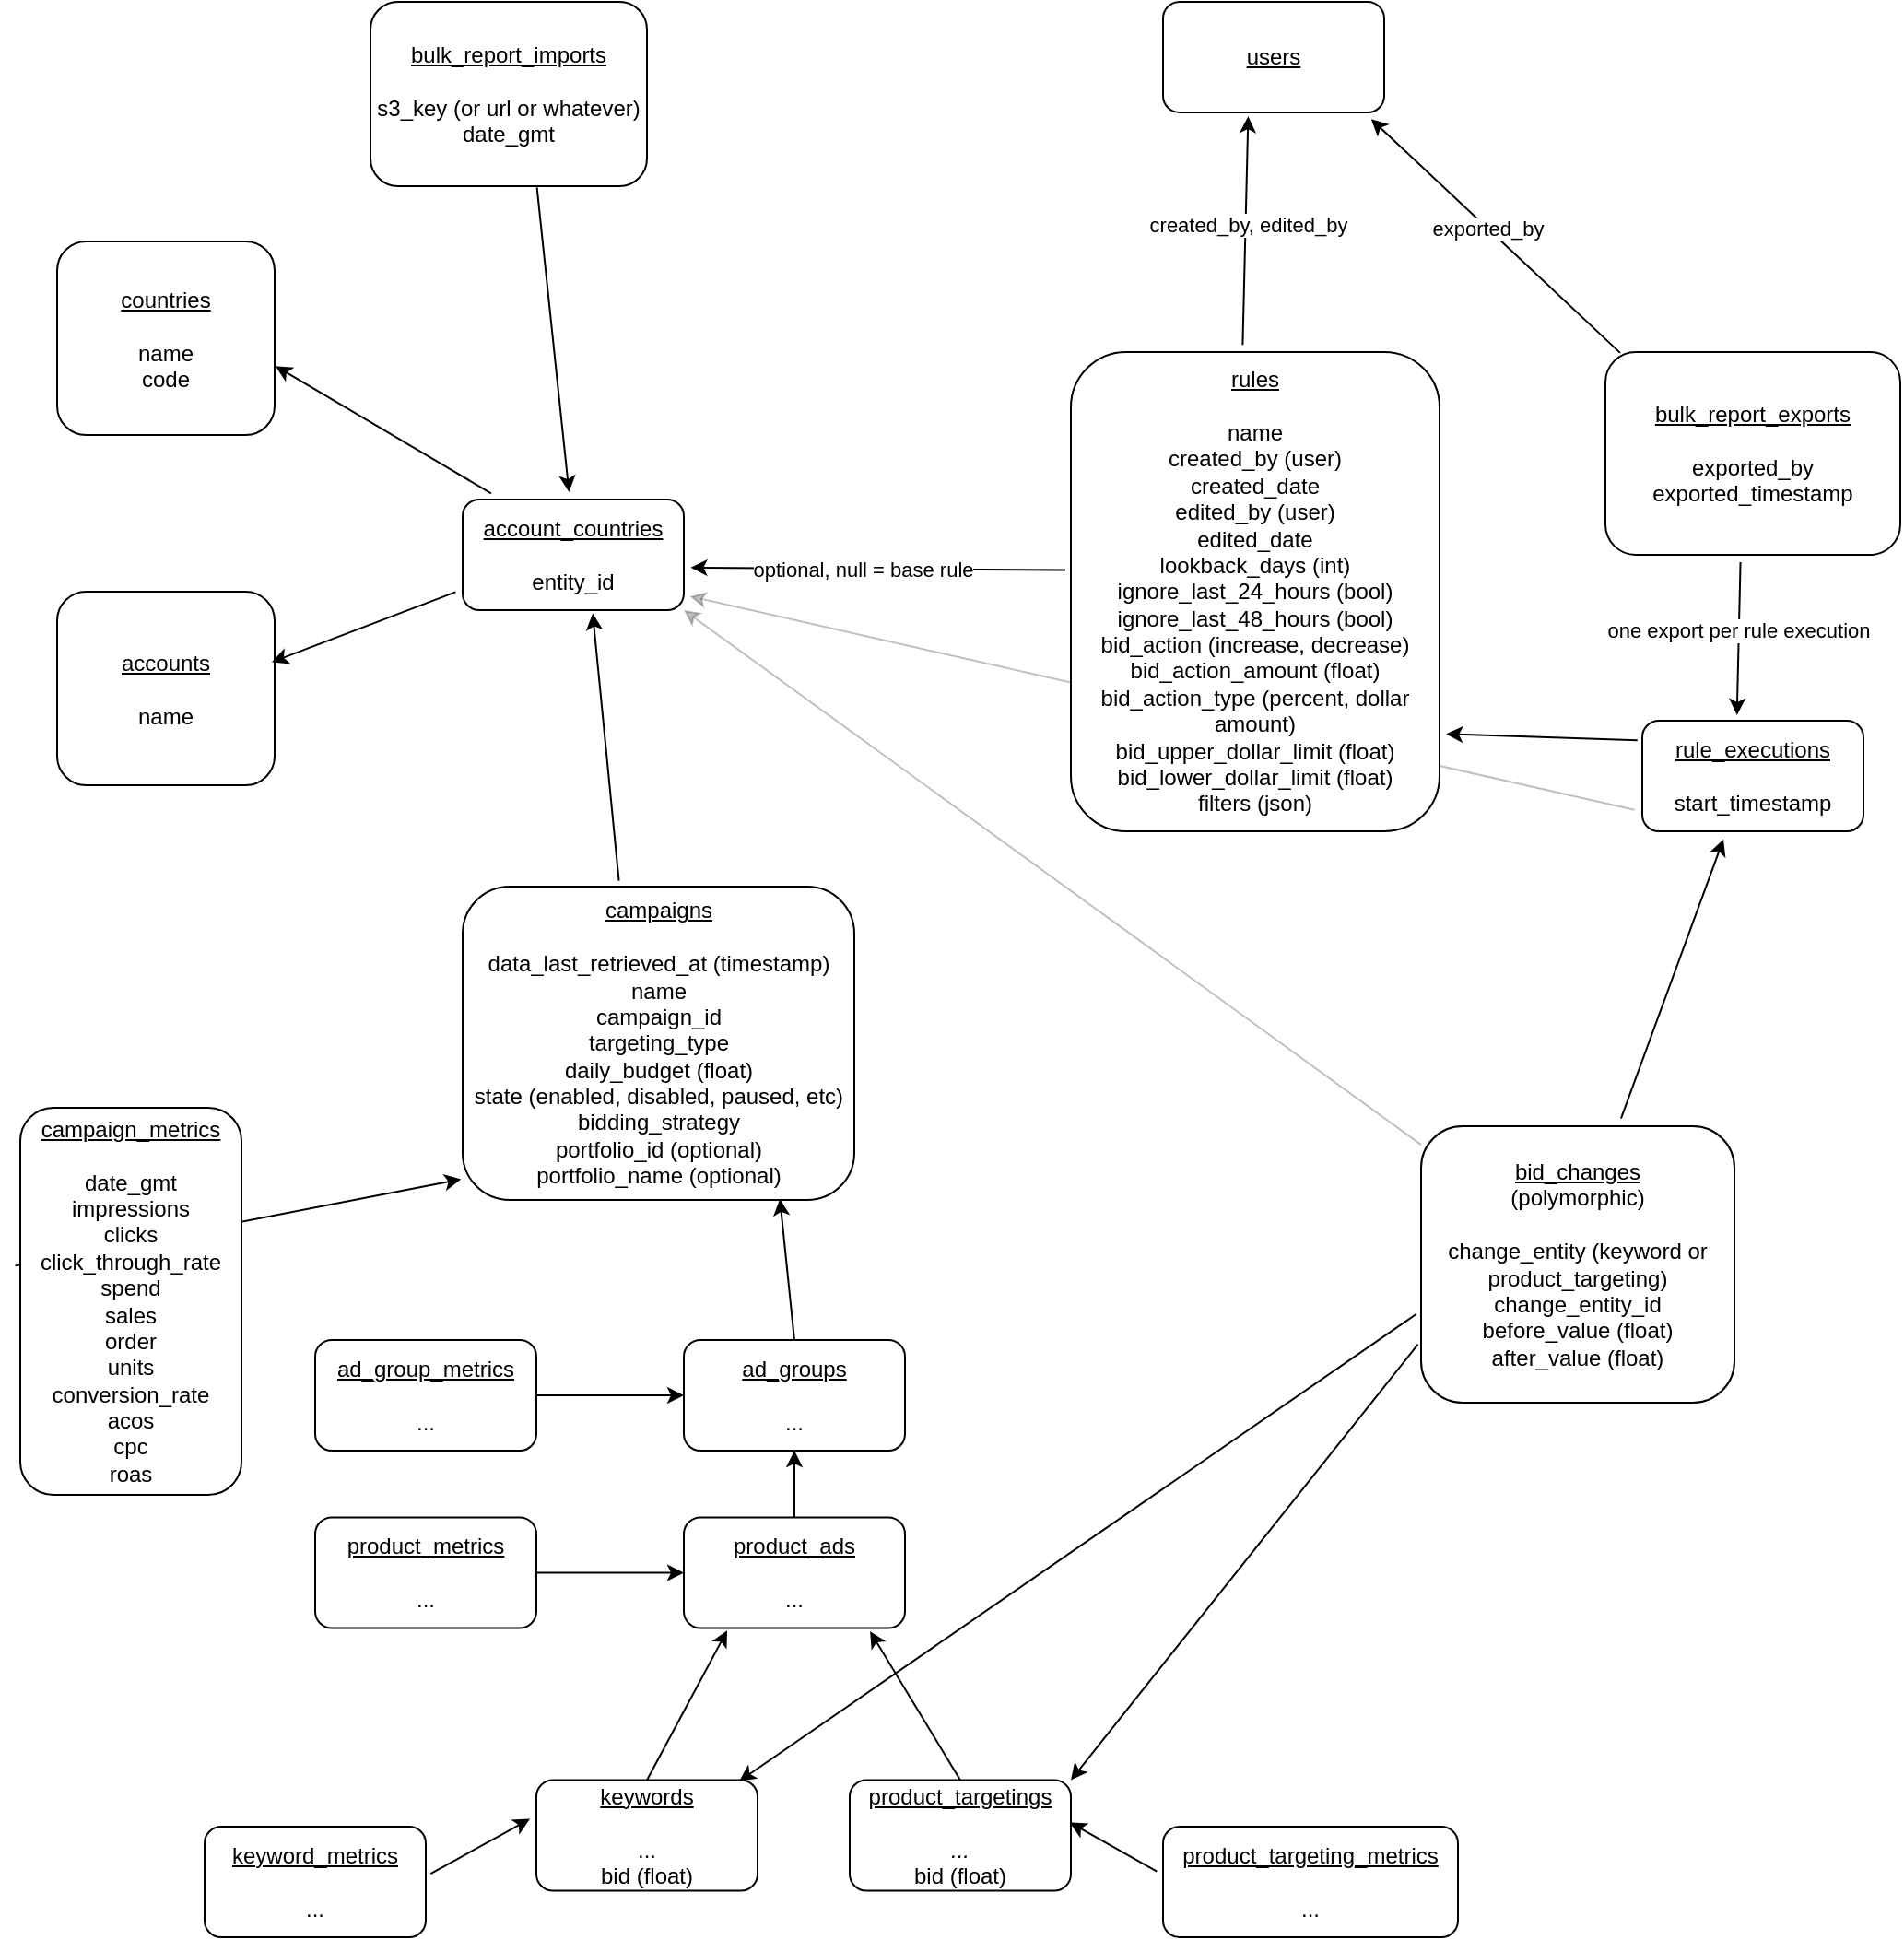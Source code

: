 <mxfile version="21.2.8" type="device">
  <diagram id="C5RBs43oDa-KdzZeNtuy" name="Page-1">
    <mxGraphModel dx="1536" dy="899" grid="1" gridSize="10" guides="1" tooltips="1" connect="1" arrows="1" fold="1" page="1" pageScale="1" pageWidth="1200" pageHeight="1600" math="0" shadow="0">
      <root>
        <mxCell id="WIyWlLk6GJQsqaUBKTNV-0" />
        <mxCell id="WIyWlLk6GJQsqaUBKTNV-1" parent="WIyWlLk6GJQsqaUBKTNV-0" />
        <mxCell id="BuHcL7CKRmRFUdWlAkRo-8" value="" style="endArrow=classic;html=1;rounded=0;exitX=-0.035;exitY=0.807;exitDx=0;exitDy=0;exitPerimeter=0;entryX=1.027;entryY=0.875;entryDx=0;entryDy=0;strokeWidth=1;entryPerimeter=0;opacity=25;" edge="1" parent="WIyWlLk6GJQsqaUBKTNV-1" source="BuHcL7CKRmRFUdWlAkRo-1" target="C941HvQNo79cvWIylwDC-0">
          <mxGeometry width="50" height="50" relative="1" as="geometry">
            <mxPoint x="910" y="895" as="sourcePoint" />
            <mxPoint x="510" y="605" as="targetPoint" />
          </mxGeometry>
        </mxCell>
        <mxCell id="C941HvQNo79cvWIylwDC-0" value="&lt;u&gt;account_countries&lt;br&gt;&lt;/u&gt;&lt;br&gt;entity_id" style="rounded=1;whiteSpace=wrap;html=1;" parent="WIyWlLk6GJQsqaUBKTNV-1" vertex="1">
          <mxGeometry x="300" y="590" width="120" height="60" as="geometry" />
        </mxCell>
        <mxCell id="C941HvQNo79cvWIylwDC-2" value="" style="endArrow=classic;html=1;rounded=0;entryX=1.031;entryY=0.615;entryDx=0;entryDy=0;entryPerimeter=0;exitX=-0.015;exitY=0.455;exitDx=0;exitDy=0;exitPerimeter=0;" parent="WIyWlLk6GJQsqaUBKTNV-1" source="C941HvQNo79cvWIylwDC-6" target="C941HvQNo79cvWIylwDC-0" edge="1">
          <mxGeometry width="50" height="50" relative="1" as="geometry">
            <mxPoint x="500.92" y="670.38" as="sourcePoint" />
            <mxPoint x="382" y="635" as="targetPoint" />
          </mxGeometry>
        </mxCell>
        <mxCell id="BuHcL7CKRmRFUdWlAkRo-6" value="optional, null = base rule" style="edgeLabel;html=1;align=center;verticalAlign=middle;resizable=0;points=[];" vertex="1" connectable="0" parent="C941HvQNo79cvWIylwDC-2">
          <mxGeometry x="0.086" relative="1" as="geometry">
            <mxPoint as="offset" />
          </mxGeometry>
        </mxCell>
        <mxCell id="C941HvQNo79cvWIylwDC-3" value="&lt;u&gt;countries&lt;/u&gt;&lt;br&gt;&lt;br&gt;name&lt;br&gt;code" style="rounded=1;whiteSpace=wrap;html=1;" parent="WIyWlLk6GJQsqaUBKTNV-1" vertex="1">
          <mxGeometry x="80" y="450" width="118" height="105" as="geometry" />
        </mxCell>
        <mxCell id="C941HvQNo79cvWIylwDC-7" value="&lt;u&gt;users&lt;/u&gt;" style="rounded=1;whiteSpace=wrap;html=1;" parent="WIyWlLk6GJQsqaUBKTNV-1" vertex="1">
          <mxGeometry x="680" y="320" width="120" height="60" as="geometry" />
        </mxCell>
        <mxCell id="C941HvQNo79cvWIylwDC-8" value="" style="endArrow=classic;html=1;rounded=0;entryX=0.385;entryY=1.035;entryDx=0;entryDy=0;exitX=0.466;exitY=-0.015;exitDx=0;exitDy=0;exitPerimeter=0;entryPerimeter=0;" parent="WIyWlLk6GJQsqaUBKTNV-1" source="C941HvQNo79cvWIylwDC-6" target="C941HvQNo79cvWIylwDC-7" edge="1">
          <mxGeometry width="50" height="50" relative="1" as="geometry">
            <mxPoint x="792" y="765" as="sourcePoint" />
            <mxPoint x="792" y="695" as="targetPoint" />
          </mxGeometry>
        </mxCell>
        <mxCell id="C941HvQNo79cvWIylwDC-9" value="created_by, edited_by" style="edgeLabel;html=1;align=center;verticalAlign=middle;resizable=0;points=[];" parent="C941HvQNo79cvWIylwDC-8" vertex="1" connectable="0">
          <mxGeometry x="0.046" y="-1" relative="1" as="geometry">
            <mxPoint as="offset" />
          </mxGeometry>
        </mxCell>
        <mxCell id="C941HvQNo79cvWIylwDC-12" value="&lt;u&gt;bulk_report_imports&lt;br&gt;&lt;/u&gt;&lt;br&gt;s3_key (or url or whatever)&lt;br&gt;date_gmt" style="rounded=1;whiteSpace=wrap;html=1;" parent="WIyWlLk6GJQsqaUBKTNV-1" vertex="1">
          <mxGeometry x="250" y="320" width="150" height="100" as="geometry" />
        </mxCell>
        <mxCell id="C941HvQNo79cvWIylwDC-14" value="&lt;u&gt;bulk_report_exports&lt;/u&gt;&lt;br&gt;&lt;br&gt;exported_by&lt;br&gt;exported_timestamp" style="rounded=1;whiteSpace=wrap;html=1;" parent="WIyWlLk6GJQsqaUBKTNV-1" vertex="1">
          <mxGeometry x="920" y="510" width="160" height="110" as="geometry" />
        </mxCell>
        <mxCell id="C941HvQNo79cvWIylwDC-17" value="" style="endArrow=classic;html=1;rounded=0;entryX=0.941;entryY=1.06;entryDx=0;entryDy=0;exitX=0.05;exitY=0.004;exitDx=0;exitDy=0;entryPerimeter=0;exitPerimeter=0;" parent="WIyWlLk6GJQsqaUBKTNV-1" source="C941HvQNo79cvWIylwDC-14" target="C941HvQNo79cvWIylwDC-7" edge="1">
          <mxGeometry width="50" height="50" relative="1" as="geometry">
            <mxPoint x="960" y="370" as="sourcePoint" />
            <mxPoint x="832" y="325" as="targetPoint" />
          </mxGeometry>
        </mxCell>
        <mxCell id="C941HvQNo79cvWIylwDC-18" value="exported_by" style="edgeLabel;html=1;align=center;verticalAlign=middle;resizable=0;points=[];" parent="C941HvQNo79cvWIylwDC-17" vertex="1" connectable="0">
          <mxGeometry x="0.074" relative="1" as="geometry">
            <mxPoint as="offset" />
          </mxGeometry>
        </mxCell>
        <mxCell id="C941HvQNo79cvWIylwDC-24" value="&lt;u&gt;bid_changes&lt;/u&gt;&lt;br&gt;(polymorphic)&lt;br&gt;&lt;br&gt;change_entity (keyword or product_targeting)&lt;br&gt;change_entity_id&lt;br&gt;before_value (float)&lt;br&gt;after_value (float)" style="whiteSpace=wrap;html=1;rounded=1;" parent="WIyWlLk6GJQsqaUBKTNV-1" vertex="1">
          <mxGeometry x="820" y="930" width="170" height="150" as="geometry" />
        </mxCell>
        <mxCell id="C941HvQNo79cvWIylwDC-32" value="" style="endArrow=classic;html=1;rounded=0;entryX=0.481;entryY=-0.067;entryDx=0;entryDy=0;entryPerimeter=0;exitX=0.602;exitY=1.007;exitDx=0;exitDy=0;exitPerimeter=0;" parent="WIyWlLk6GJQsqaUBKTNV-1" source="C941HvQNo79cvWIylwDC-12" target="C941HvQNo79cvWIylwDC-0" edge="1">
          <mxGeometry width="50" height="50" relative="1" as="geometry">
            <mxPoint x="340" y="510" as="sourcePoint" />
            <mxPoint x="390" y="460" as="targetPoint" />
          </mxGeometry>
        </mxCell>
        <mxCell id="wr4JOYPQw7pDmdIU0EW8-0" value="&lt;u&gt;campaigns&lt;/u&gt;&lt;br&gt;&lt;br&gt;data_last_retrieved_at (timestamp)&lt;br&gt;name&lt;br&gt;campaign_id&lt;br&gt;targeting_type&lt;br&gt;daily_budget (float)&lt;br&gt;state (enabled, disabled, paused, etc)&lt;br&gt;bidding_strategy&lt;br&gt;portfolio_id (optional)&lt;br&gt;portfolio_name (optional)" style="rounded=1;whiteSpace=wrap;html=1;" parent="WIyWlLk6GJQsqaUBKTNV-1" vertex="1">
          <mxGeometry x="300" y="800" width="212.5" height="170" as="geometry" />
        </mxCell>
        <mxCell id="wr4JOYPQw7pDmdIU0EW8-1" value="" style="endArrow=classic;html=1;rounded=0;exitX=0.399;exitY=-0.019;exitDx=0;exitDy=0;exitPerimeter=0;entryX=0.588;entryY=1.03;entryDx=0;entryDy=0;entryPerimeter=0;" parent="WIyWlLk6GJQsqaUBKTNV-1" source="wr4JOYPQw7pDmdIU0EW8-0" target="C941HvQNo79cvWIylwDC-0" edge="1">
          <mxGeometry width="50" height="50" relative="1" as="geometry">
            <mxPoint x="370" y="800" as="sourcePoint" />
            <mxPoint x="396" y="730" as="targetPoint" />
          </mxGeometry>
        </mxCell>
        <mxCell id="wr4JOYPQw7pDmdIU0EW8-7" value="&lt;u&gt;ad_groups&lt;/u&gt;&lt;br&gt;&lt;br&gt;..." style="rounded=1;whiteSpace=wrap;html=1;" parent="WIyWlLk6GJQsqaUBKTNV-1" vertex="1">
          <mxGeometry x="420" y="1046" width="120" height="60" as="geometry" />
        </mxCell>
        <mxCell id="wr4JOYPQw7pDmdIU0EW8-8" value="&lt;u&gt;keywords&lt;/u&gt;&lt;br&gt;&lt;br&gt;...&lt;br&gt;bid (float)" style="rounded=1;whiteSpace=wrap;html=1;" parent="WIyWlLk6GJQsqaUBKTNV-1" vertex="1">
          <mxGeometry x="340" y="1284.75" width="120" height="60" as="geometry" />
        </mxCell>
        <mxCell id="wr4JOYPQw7pDmdIU0EW8-9" value="&lt;u&gt;product_ads&lt;/u&gt;&lt;br&gt;&lt;br&gt;..." style="rounded=1;whiteSpace=wrap;html=1;" parent="WIyWlLk6GJQsqaUBKTNV-1" vertex="1">
          <mxGeometry x="420" y="1142.25" width="120" height="60" as="geometry" />
        </mxCell>
        <mxCell id="wr4JOYPQw7pDmdIU0EW8-10" value="&lt;u&gt;product_targetings&lt;/u&gt;&lt;br&gt;&lt;br&gt;&lt;i&gt;...&lt;br&gt;&lt;/i&gt;bid (float)" style="rounded=1;whiteSpace=wrap;html=1;" parent="WIyWlLk6GJQsqaUBKTNV-1" vertex="1">
          <mxGeometry x="510" y="1284.75" width="120" height="60" as="geometry" />
        </mxCell>
        <mxCell id="u1sBW_EU3_W6Uo1x1SjG-0" value="" style="endArrow=classic;html=1;rounded=0;exitX=0.5;exitY=0;exitDx=0;exitDy=0;entryX=0.81;entryY=0.997;entryDx=0;entryDy=0;entryPerimeter=0;" parent="WIyWlLk6GJQsqaUBKTNV-1" source="wr4JOYPQw7pDmdIU0EW8-7" target="wr4JOYPQw7pDmdIU0EW8-0" edge="1">
          <mxGeometry width="50" height="50" relative="1" as="geometry">
            <mxPoint x="570" y="990" as="sourcePoint" />
            <mxPoint x="620" y="940" as="targetPoint" />
          </mxGeometry>
        </mxCell>
        <mxCell id="u1sBW_EU3_W6Uo1x1SjG-1" value="" style="endArrow=classic;html=1;rounded=0;exitX=0.5;exitY=0;exitDx=0;exitDy=0;entryX=0.5;entryY=1;entryDx=0;entryDy=0;" parent="WIyWlLk6GJQsqaUBKTNV-1" source="wr4JOYPQw7pDmdIU0EW8-9" target="wr4JOYPQw7pDmdIU0EW8-7" edge="1">
          <mxGeometry width="50" height="50" relative="1" as="geometry">
            <mxPoint x="320" y="1149.75" as="sourcePoint" />
            <mxPoint x="370" y="1099.75" as="targetPoint" />
          </mxGeometry>
        </mxCell>
        <mxCell id="u1sBW_EU3_W6Uo1x1SjG-2" value="" style="endArrow=classic;html=1;rounded=0;entryX=0.196;entryY=1.022;entryDx=0;entryDy=0;entryPerimeter=0;exitX=0.5;exitY=0;exitDx=0;exitDy=0;" parent="WIyWlLk6GJQsqaUBKTNV-1" source="wr4JOYPQw7pDmdIU0EW8-8" target="wr4JOYPQw7pDmdIU0EW8-9" edge="1">
          <mxGeometry width="50" height="50" relative="1" as="geometry">
            <mxPoint x="260" y="1281.75" as="sourcePoint" />
            <mxPoint x="310" y="1231.75" as="targetPoint" />
          </mxGeometry>
        </mxCell>
        <mxCell id="u1sBW_EU3_W6Uo1x1SjG-3" value="" style="endArrow=classic;html=1;rounded=0;entryX=0.842;entryY=1.03;entryDx=0;entryDy=0;entryPerimeter=0;exitX=0.5;exitY=0;exitDx=0;exitDy=0;" parent="WIyWlLk6GJQsqaUBKTNV-1" source="wr4JOYPQw7pDmdIU0EW8-10" target="wr4JOYPQw7pDmdIU0EW8-9" edge="1">
          <mxGeometry width="50" height="50" relative="1" as="geometry">
            <mxPoint x="510" y="1281.75" as="sourcePoint" />
            <mxPoint x="560" y="1231.75" as="targetPoint" />
          </mxGeometry>
        </mxCell>
        <mxCell id="u1sBW_EU3_W6Uo1x1SjG-5" value="" style="endArrow=classic;html=1;rounded=0;exitX=-0.023;exitY=0.408;exitDx=0;exitDy=0;exitPerimeter=0;entryX=-0.004;entryY=0.934;entryDx=0;entryDy=0;entryPerimeter=0;" parent="WIyWlLk6GJQsqaUBKTNV-1" source="u1sBW_EU3_W6Uo1x1SjG-4" target="wr4JOYPQw7pDmdIU0EW8-0" edge="1">
          <mxGeometry width="50" height="50" relative="1" as="geometry">
            <mxPoint x="820" y="922" as="sourcePoint" />
            <mxPoint x="870" y="872" as="targetPoint" />
          </mxGeometry>
        </mxCell>
        <mxCell id="u1sBW_EU3_W6Uo1x1SjG-6" value="&lt;u&gt;ad_group_metrics&lt;/u&gt;&lt;br&gt;&lt;br&gt;..." style="rounded=1;whiteSpace=wrap;html=1;" parent="WIyWlLk6GJQsqaUBKTNV-1" vertex="1">
          <mxGeometry x="220" y="1046" width="120" height="60" as="geometry" />
        </mxCell>
        <mxCell id="u1sBW_EU3_W6Uo1x1SjG-7" value="&lt;u&gt;product_metrics&lt;/u&gt;&lt;br&gt;&lt;br&gt;..." style="rounded=1;whiteSpace=wrap;html=1;" parent="WIyWlLk6GJQsqaUBKTNV-1" vertex="1">
          <mxGeometry x="220" y="1142.25" width="120" height="60" as="geometry" />
        </mxCell>
        <mxCell id="u1sBW_EU3_W6Uo1x1SjG-8" value="&lt;u&gt;product_targeting_metrics&lt;/u&gt;&lt;br&gt;&lt;br&gt;..." style="rounded=1;whiteSpace=wrap;html=1;" parent="WIyWlLk6GJQsqaUBKTNV-1" vertex="1">
          <mxGeometry x="680" y="1310" width="160" height="60" as="geometry" />
        </mxCell>
        <mxCell id="u1sBW_EU3_W6Uo1x1SjG-4" value="&lt;u&gt;campaign_metrics&lt;/u&gt;&lt;br&gt;&lt;br&gt;date_gmt&lt;br&gt;impressions&lt;br&gt;clicks&lt;br&gt;click_through_rate&lt;br&gt;spend&lt;br&gt;sales&lt;br&gt;order&lt;br&gt;units&lt;br&gt;conversion_rate&lt;br&gt;acos&lt;br&gt;cpc&lt;br&gt;roas" style="rounded=1;whiteSpace=wrap;html=1;" parent="WIyWlLk6GJQsqaUBKTNV-1" vertex="1">
          <mxGeometry x="60" y="920" width="120" height="210" as="geometry" />
        </mxCell>
        <mxCell id="u1sBW_EU3_W6Uo1x1SjG-9" value="&lt;u&gt;keyword_metrics&lt;/u&gt;&lt;br&gt;&lt;br&gt;..." style="rounded=1;whiteSpace=wrap;html=1;" parent="WIyWlLk6GJQsqaUBKTNV-1" vertex="1">
          <mxGeometry x="160" y="1310" width="120" height="60" as="geometry" />
        </mxCell>
        <mxCell id="u1sBW_EU3_W6Uo1x1SjG-10" value="" style="endArrow=classic;html=1;rounded=0;exitX=1;exitY=0.5;exitDx=0;exitDy=0;entryX=0;entryY=0.5;entryDx=0;entryDy=0;" parent="WIyWlLk6GJQsqaUBKTNV-1" source="u1sBW_EU3_W6Uo1x1SjG-7" target="wr4JOYPQw7pDmdIU0EW8-9" edge="1">
          <mxGeometry width="50" height="50" relative="1" as="geometry">
            <mxPoint x="150" y="1210" as="sourcePoint" />
            <mxPoint x="390" y="1140" as="targetPoint" />
          </mxGeometry>
        </mxCell>
        <mxCell id="u1sBW_EU3_W6Uo1x1SjG-11" value="" style="endArrow=classic;html=1;rounded=0;exitX=1;exitY=0.5;exitDx=0;exitDy=0;entryX=0;entryY=0.5;entryDx=0;entryDy=0;" parent="WIyWlLk6GJQsqaUBKTNV-1" source="u1sBW_EU3_W6Uo1x1SjG-6" target="wr4JOYPQw7pDmdIU0EW8-7" edge="1">
          <mxGeometry width="50" height="50" relative="1" as="geometry">
            <mxPoint x="580" y="1070" as="sourcePoint" />
            <mxPoint x="320" y="1120" as="targetPoint" />
          </mxGeometry>
        </mxCell>
        <mxCell id="u1sBW_EU3_W6Uo1x1SjG-12" value="" style="endArrow=classic;html=1;rounded=0;exitX=1.022;exitY=0.426;exitDx=0;exitDy=0;exitPerimeter=0;entryX=-0.029;entryY=0.351;entryDx=0;entryDy=0;entryPerimeter=0;" parent="WIyWlLk6GJQsqaUBKTNV-1" source="u1sBW_EU3_W6Uo1x1SjG-9" target="wr4JOYPQw7pDmdIU0EW8-8" edge="1">
          <mxGeometry width="50" height="50" relative="1" as="geometry">
            <mxPoint x="160" y="1220" as="sourcePoint" />
            <mxPoint x="210" y="1170" as="targetPoint" />
          </mxGeometry>
        </mxCell>
        <mxCell id="u1sBW_EU3_W6Uo1x1SjG-13" value="" style="endArrow=classic;html=1;rounded=0;exitX=-0.021;exitY=0.405;exitDx=0;exitDy=0;exitPerimeter=0;entryX=0.995;entryY=0.383;entryDx=0;entryDy=0;entryPerimeter=0;" parent="WIyWlLk6GJQsqaUBKTNV-1" source="u1sBW_EU3_W6Uo1x1SjG-8" target="wr4JOYPQw7pDmdIU0EW8-10" edge="1">
          <mxGeometry width="50" height="50" relative="1" as="geometry">
            <mxPoint x="170" y="1230" as="sourcePoint" />
            <mxPoint x="220" y="1180" as="targetPoint" />
          </mxGeometry>
        </mxCell>
        <mxCell id="u1sBW_EU3_W6Uo1x1SjG-14" value="&lt;u&gt;accounts&lt;/u&gt;&lt;br&gt;&lt;br&gt;name" style="rounded=1;whiteSpace=wrap;html=1;" parent="WIyWlLk6GJQsqaUBKTNV-1" vertex="1">
          <mxGeometry x="80" y="640" width="118" height="105" as="geometry" />
        </mxCell>
        <mxCell id="u1sBW_EU3_W6Uo1x1SjG-15" value="" style="endArrow=classic;html=1;rounded=0;exitX=0.129;exitY=-0.056;exitDx=0;exitDy=0;exitPerimeter=0;entryX=1.004;entryY=0.644;entryDx=0;entryDy=0;entryPerimeter=0;" parent="WIyWlLk6GJQsqaUBKTNV-1" source="C941HvQNo79cvWIylwDC-0" target="C941HvQNo79cvWIylwDC-3" edge="1">
          <mxGeometry width="50" height="50" relative="1" as="geometry">
            <mxPoint x="250" y="560" as="sourcePoint" />
            <mxPoint x="300" y="510" as="targetPoint" />
          </mxGeometry>
        </mxCell>
        <mxCell id="u1sBW_EU3_W6Uo1x1SjG-16" value="" style="endArrow=classic;html=1;rounded=0;entryX=0.987;entryY=0.364;entryDx=0;entryDy=0;entryPerimeter=0;exitX=-0.032;exitY=0.836;exitDx=0;exitDy=0;exitPerimeter=0;" parent="WIyWlLk6GJQsqaUBKTNV-1" source="C941HvQNo79cvWIylwDC-0" target="u1sBW_EU3_W6Uo1x1SjG-14" edge="1">
          <mxGeometry width="50" height="50" relative="1" as="geometry">
            <mxPoint x="230" y="730" as="sourcePoint" />
            <mxPoint x="280" y="680" as="targetPoint" />
          </mxGeometry>
        </mxCell>
        <mxCell id="u1sBW_EU3_W6Uo1x1SjG-18" value="" style="endArrow=classic;html=1;rounded=0;exitX=-0.01;exitY=0.789;exitDx=0;exitDy=0;entryX=1;entryY=0;entryDx=0;entryDy=0;exitPerimeter=0;" parent="WIyWlLk6GJQsqaUBKTNV-1" source="C941HvQNo79cvWIylwDC-24" target="wr4JOYPQw7pDmdIU0EW8-10" edge="1">
          <mxGeometry width="50" height="50" relative="1" as="geometry">
            <mxPoint x="670" y="1110" as="sourcePoint" />
            <mxPoint x="660" y="1150" as="targetPoint" />
          </mxGeometry>
        </mxCell>
        <mxCell id="u1sBW_EU3_W6Uo1x1SjG-19" value="" style="endArrow=classic;html=1;rounded=0;exitX=-0.016;exitY=0.68;exitDx=0;exitDy=0;exitPerimeter=0;entryX=0.917;entryY=0.01;entryDx=0;entryDy=0;entryPerimeter=0;" parent="WIyWlLk6GJQsqaUBKTNV-1" source="C941HvQNo79cvWIylwDC-24" target="wr4JOYPQw7pDmdIU0EW8-8" edge="1">
          <mxGeometry width="50" height="50" relative="1" as="geometry">
            <mxPoint x="650" y="1120" as="sourcePoint" />
            <mxPoint x="700" y="1070" as="targetPoint" />
          </mxGeometry>
        </mxCell>
        <mxCell id="BuHcL7CKRmRFUdWlAkRo-1" value="&lt;u&gt;rule_executions&lt;/u&gt;&lt;br&gt;&lt;br&gt;start_timestamp" style="rounded=1;whiteSpace=wrap;html=1;" vertex="1" parent="WIyWlLk6GJQsqaUBKTNV-1">
          <mxGeometry x="940" y="710" width="120" height="60" as="geometry" />
        </mxCell>
        <mxCell id="BuHcL7CKRmRFUdWlAkRo-2" value="" style="endArrow=classic;html=1;rounded=0;entryX=1.018;entryY=0.797;entryDx=0;entryDy=0;entryPerimeter=0;exitX=-0.022;exitY=0.177;exitDx=0;exitDy=0;exitPerimeter=0;" edge="1" parent="WIyWlLk6GJQsqaUBKTNV-1" source="BuHcL7CKRmRFUdWlAkRo-1" target="C941HvQNo79cvWIylwDC-6">
          <mxGeometry width="50" height="50" relative="1" as="geometry">
            <mxPoint x="1030" y="880" as="sourcePoint" />
            <mxPoint x="1080" y="830" as="targetPoint" />
          </mxGeometry>
        </mxCell>
        <mxCell id="BuHcL7CKRmRFUdWlAkRo-3" value="" style="endArrow=classic;html=1;rounded=0;exitX=0.638;exitY=-0.028;exitDx=0;exitDy=0;exitPerimeter=0;entryX=0.367;entryY=1.072;entryDx=0;entryDy=0;entryPerimeter=0;" edge="1" parent="WIyWlLk6GJQsqaUBKTNV-1" source="C941HvQNo79cvWIylwDC-24" target="BuHcL7CKRmRFUdWlAkRo-1">
          <mxGeometry width="50" height="50" relative="1" as="geometry">
            <mxPoint x="930" y="900" as="sourcePoint" />
            <mxPoint x="980" y="850" as="targetPoint" />
          </mxGeometry>
        </mxCell>
        <mxCell id="BuHcL7CKRmRFUdWlAkRo-4" value="" style="endArrow=classic;html=1;rounded=0;exitX=0.458;exitY=1.036;exitDx=0;exitDy=0;exitPerimeter=0;entryX=0.428;entryY=-0.051;entryDx=0;entryDy=0;entryPerimeter=0;" edge="1" parent="WIyWlLk6GJQsqaUBKTNV-1" source="C941HvQNo79cvWIylwDC-14" target="BuHcL7CKRmRFUdWlAkRo-1">
          <mxGeometry width="50" height="50" relative="1" as="geometry">
            <mxPoint x="1110" y="700" as="sourcePoint" />
            <mxPoint x="1160" y="650" as="targetPoint" />
          </mxGeometry>
        </mxCell>
        <mxCell id="BuHcL7CKRmRFUdWlAkRo-5" value="one export per rule execution" style="edgeLabel;html=1;align=center;verticalAlign=middle;resizable=0;points=[];" vertex="1" connectable="0" parent="BuHcL7CKRmRFUdWlAkRo-4">
          <mxGeometry x="-0.12" y="-1" relative="1" as="geometry">
            <mxPoint as="offset" />
          </mxGeometry>
        </mxCell>
        <mxCell id="BuHcL7CKRmRFUdWlAkRo-7" value="" style="endArrow=classic;html=1;rounded=0;exitX=0;exitY=0.067;exitDx=0;exitDy=0;exitPerimeter=0;entryX=1;entryY=1;entryDx=0;entryDy=0;strokeWidth=1;opacity=25;" edge="1" parent="WIyWlLk6GJQsqaUBKTNV-1" source="C941HvQNo79cvWIylwDC-24" target="C941HvQNo79cvWIylwDC-0">
          <mxGeometry width="50" height="50" relative="1" as="geometry">
            <mxPoint x="640" y="910" as="sourcePoint" />
            <mxPoint x="690" y="860" as="targetPoint" />
          </mxGeometry>
        </mxCell>
        <mxCell id="C941HvQNo79cvWIylwDC-6" value="&lt;u&gt;rules&lt;/u&gt;&lt;br&gt;&lt;br&gt;name&lt;br&gt;created_by (user)&lt;br&gt;created_date&lt;br&gt;edited_by (user)&lt;br&gt;edited_date&lt;br&gt;lookback_days (int)&lt;br&gt;ignore_last_24_hours (bool)&lt;br&gt;ignore_last_48_hours (bool)&lt;br&gt;bid_action (increase, decrease)&lt;br&gt;bid_action_amount (float)&lt;br&gt;bid_action_type (percent, dollar amount)&lt;br&gt;bid_upper_dollar_limit (float)&lt;br&gt;bid_lower_dollar_limit (float)&lt;br&gt;filters (json)" style="rounded=1;whiteSpace=wrap;html=1;" parent="WIyWlLk6GJQsqaUBKTNV-1" vertex="1">
          <mxGeometry x="630" y="510" width="200" height="260" as="geometry" />
        </mxCell>
      </root>
    </mxGraphModel>
  </diagram>
</mxfile>
